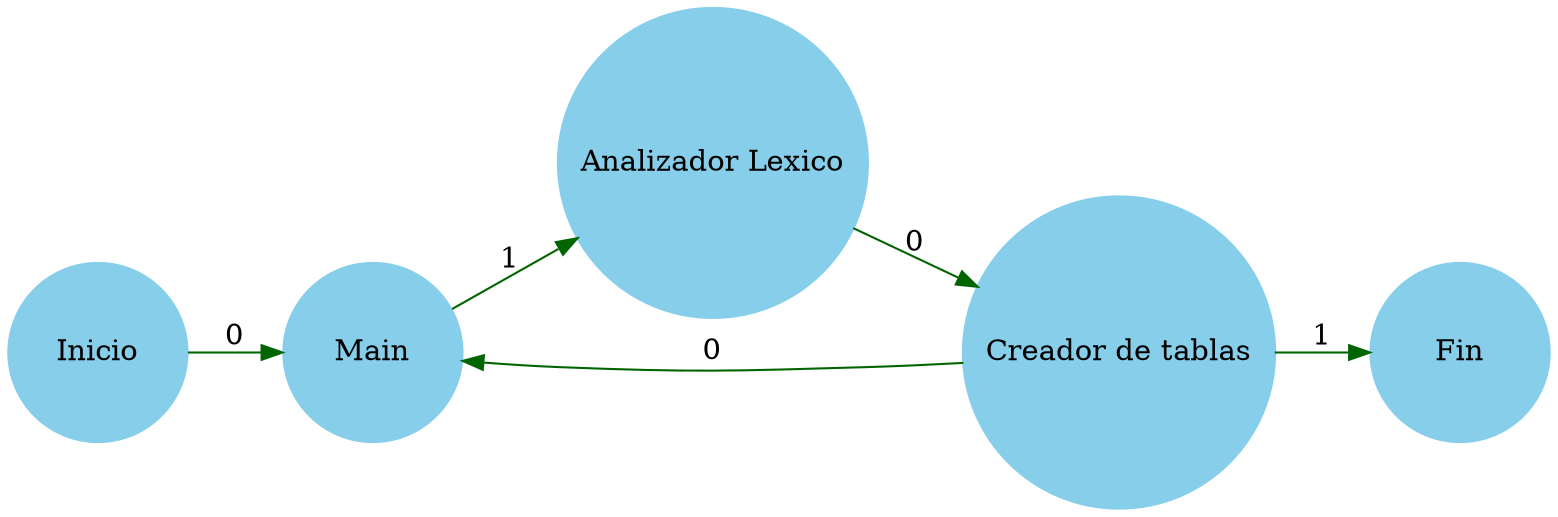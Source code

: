 digraph AFD {
    node [shape = circle, style = filled, color = skyblue, width = 1.2];
    edge [color = darkgreen];

    S0 [label = "Inicio"];
    S1 [label = "Main"];
    S2 [label = "Analizador Lexico"];
    S3 [label = "Creador de tablas"];
    S4 [label = "Fin"];

    rankdir=LR;

    S0 -> S1 [label = "0"];
    S1 -> S2 [label = "1"];
    S2 -> S3 [label = "0"];
    S3 -> S4 [label = "1"];
    S3 -> S1 [label="0"] 
}
